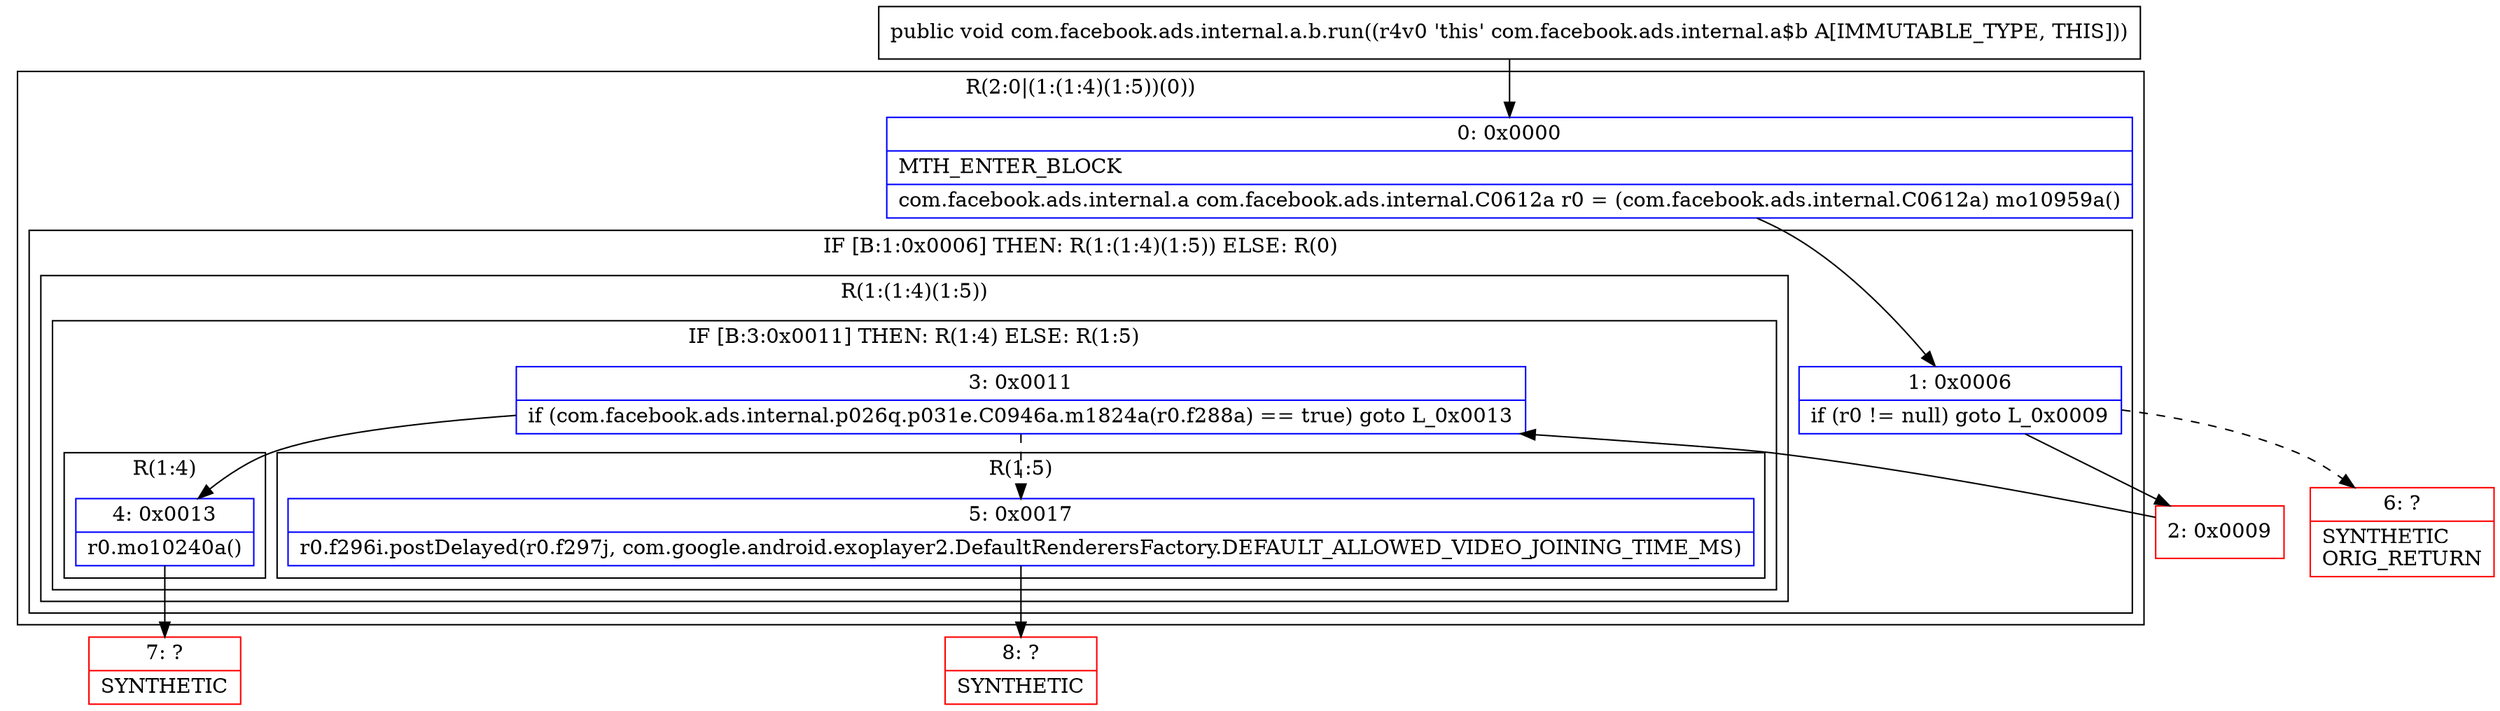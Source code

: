 digraph "CFG forcom.facebook.ads.internal.a.b.run()V" {
subgraph cluster_Region_394762195 {
label = "R(2:0|(1:(1:4)(1:5))(0))";
node [shape=record,color=blue];
Node_0 [shape=record,label="{0\:\ 0x0000|MTH_ENTER_BLOCK\l|com.facebook.ads.internal.a com.facebook.ads.internal.C0612a r0 = (com.facebook.ads.internal.C0612a) mo10959a()\l}"];
subgraph cluster_IfRegion_1425816389 {
label = "IF [B:1:0x0006] THEN: R(1:(1:4)(1:5)) ELSE: R(0)";
node [shape=record,color=blue];
Node_1 [shape=record,label="{1\:\ 0x0006|if (r0 != null) goto L_0x0009\l}"];
subgraph cluster_Region_1330493943 {
label = "R(1:(1:4)(1:5))";
node [shape=record,color=blue];
subgraph cluster_IfRegion_785717497 {
label = "IF [B:3:0x0011] THEN: R(1:4) ELSE: R(1:5)";
node [shape=record,color=blue];
Node_3 [shape=record,label="{3\:\ 0x0011|if (com.facebook.ads.internal.p026q.p031e.C0946a.m1824a(r0.f288a) == true) goto L_0x0013\l}"];
subgraph cluster_Region_1255280143 {
label = "R(1:4)";
node [shape=record,color=blue];
Node_4 [shape=record,label="{4\:\ 0x0013|r0.mo10240a()\l}"];
}
subgraph cluster_Region_1639981449 {
label = "R(1:5)";
node [shape=record,color=blue];
Node_5 [shape=record,label="{5\:\ 0x0017|r0.f296i.postDelayed(r0.f297j, com.google.android.exoplayer2.DefaultRenderersFactory.DEFAULT_ALLOWED_VIDEO_JOINING_TIME_MS)\l}"];
}
}
}
subgraph cluster_Region_1062081744 {
label = "R(0)";
node [shape=record,color=blue];
}
}
}
Node_2 [shape=record,color=red,label="{2\:\ 0x0009}"];
Node_6 [shape=record,color=red,label="{6\:\ ?|SYNTHETIC\lORIG_RETURN\l}"];
Node_7 [shape=record,color=red,label="{7\:\ ?|SYNTHETIC\l}"];
Node_8 [shape=record,color=red,label="{8\:\ ?|SYNTHETIC\l}"];
MethodNode[shape=record,label="{public void com.facebook.ads.internal.a.b.run((r4v0 'this' com.facebook.ads.internal.a$b A[IMMUTABLE_TYPE, THIS])) }"];
MethodNode -> Node_0;
Node_0 -> Node_1;
Node_1 -> Node_2;
Node_1 -> Node_6[style=dashed];
Node_3 -> Node_4;
Node_3 -> Node_5[style=dashed];
Node_4 -> Node_7;
Node_5 -> Node_8;
Node_2 -> Node_3;
}

